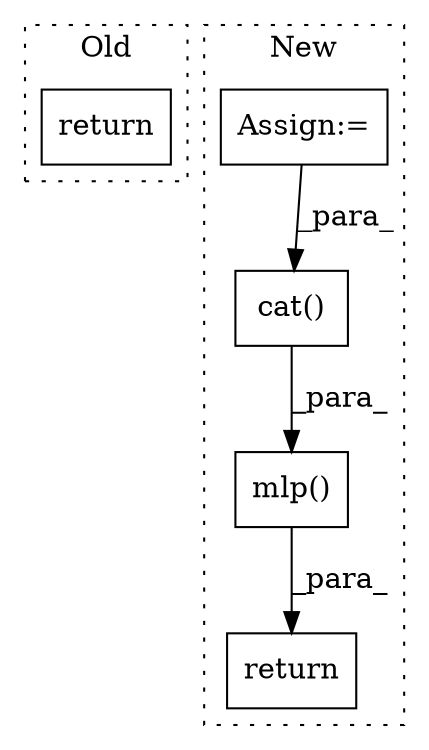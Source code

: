 digraph G {
subgraph cluster0 {
1 [label="return" a="93" s="1916" l="7" shape="box"];
label = "Old";
style="dotted";
}
subgraph cluster1 {
2 [label="mlp()" a="75" s="4322,4353" l="9,1" shape="box"];
3 [label="Assign:=" a="68" s="3860" l="3" shape="box"];
4 [label="cat()" a="75" s="4331,4352" l="10,1" shape="box"];
5 [label="return" a="93" s="4315" l="7" shape="box"];
label = "New";
style="dotted";
}
2 -> 5 [label="_para_"];
3 -> 4 [label="_para_"];
4 -> 2 [label="_para_"];
}
